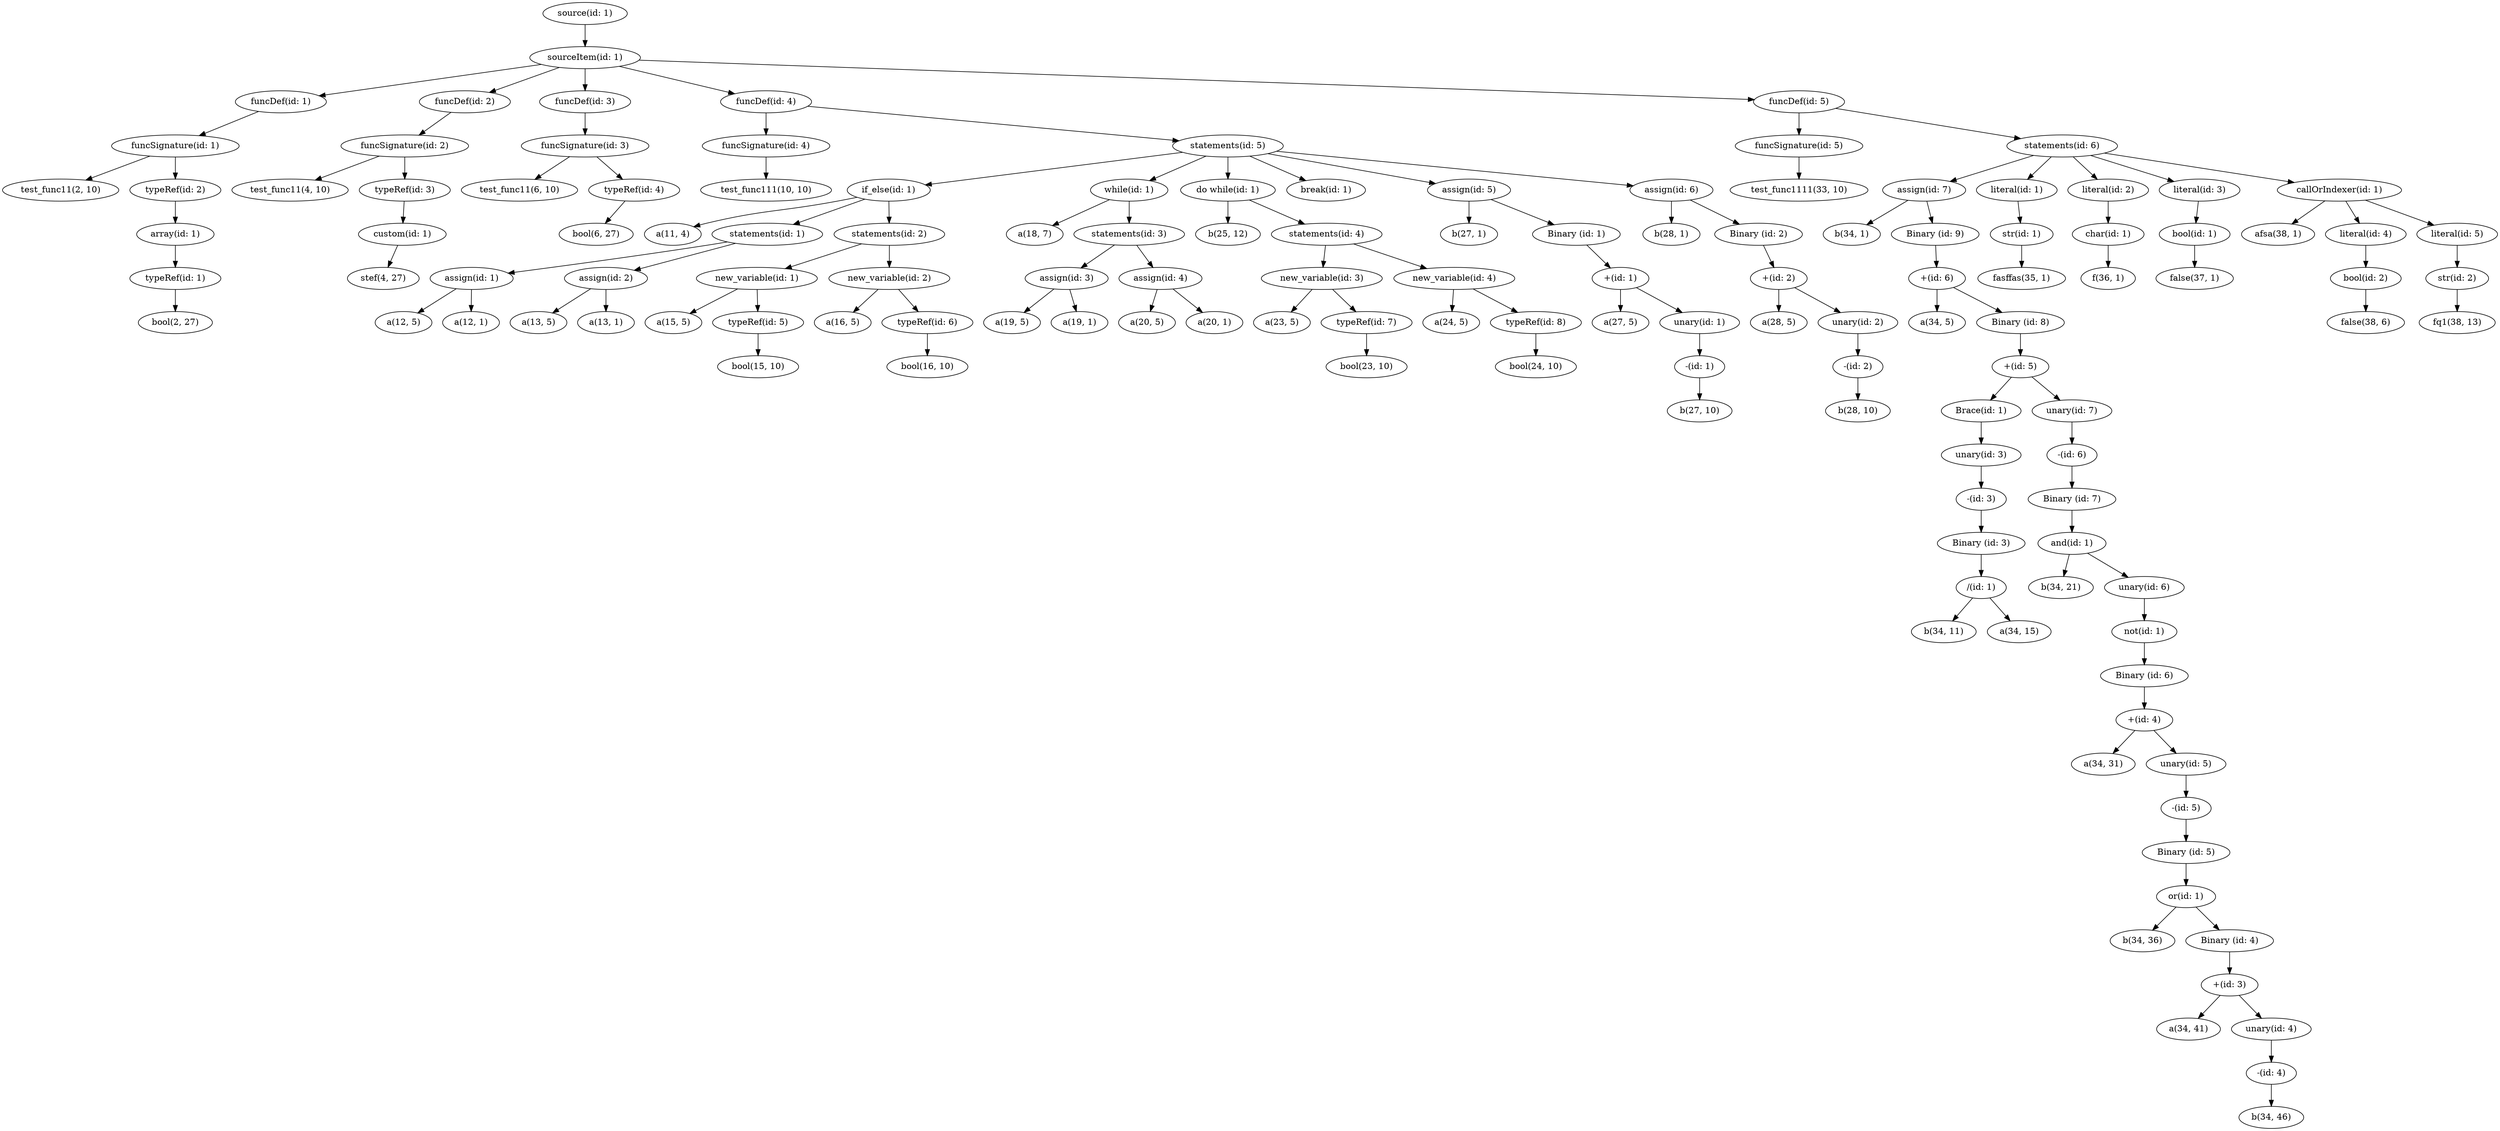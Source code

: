 digraph tree {
    "source(id: 1)";
    "sourceItem(id: 1)";
    "funcDef(id: 1)";
    "funcSignature(id: 1)";
    "test_func11(2, 10)";
    "typeRef(id: 2)";
    "array(id: 1)";
    "typeRef(id: 1)";
    "bool(2, 27)";
    "funcDef(id: 2)";
    "funcSignature(id: 2)";
    "test_func11(4, 10)";
    "typeRef(id: 3)";
    "custom(id: 1)";
    "stef(4, 27)";
    "funcDef(id: 3)";
    "funcSignature(id: 3)";
    "test_func11(6, 10)";
    "typeRef(id: 4)";
    "bool(6, 27)";
    "funcDef(id: 4)";
    "funcSignature(id: 4)";
    "test_func111(10, 10)";
    "statements(id: 5)";
    "if_else(id: 1)";
    "a(11, 4)";
    "statements(id: 1)";
    "assign(id: 1)";
    "a(12, 5)";
    "a(12, 1)";
    "assign(id: 2)";
    "a(13, 5)";
    "a(13, 1)";
    "statements(id: 2)";
    "new_variable(id: 1)";
    "a(15, 5)";
    "typeRef(id: 5)";
    "bool(15, 10)";
    "new_variable(id: 2)";
    "a(16, 5)";
    "typeRef(id: 6)";
    "bool(16, 10)";
    "while(id: 1)";
    "a(18, 7)";
    "statements(id: 3)";
    "assign(id: 3)";
    "a(19, 5)";
    "a(19, 1)";
    "assign(id: 4)";
    "a(20, 5)";
    "a(20, 1)";
    "do while(id: 1)";
    "b(25, 12)";
    "statements(id: 4)";
    "new_variable(id: 3)";
    "a(23, 5)";
    "typeRef(id: 7)";
    "bool(23, 10)";
    "new_variable(id: 4)";
    "a(24, 5)";
    "typeRef(id: 8)";
    "bool(24, 10)";
    "break(id: 1)";
    "assign(id: 5)";
    "b(27, 1)";
    "Binary (id: 1)";
    "+(id: 1)";
    "a(27, 5)";
    "unary(id: 1)";
    "-(id: 1)";
    "b(27, 10)";
    "assign(id: 6)";
    "b(28, 1)";
    "Binary (id: 2)";
    "+(id: 2)";
    "a(28, 5)";
    "unary(id: 2)";
    "-(id: 2)";
    "b(28, 10)";
    "funcDef(id: 5)";
    "funcSignature(id: 5)";
    "test_func1111(33, 10)";
    "statements(id: 6)";
    "assign(id: 7)";
    "b(34, 1)";
    "Binary (id: 9)";
    "+(id: 6)";
    "a(34, 5)";
    "Binary (id: 8)";
    "+(id: 5)";
    "Brace(id: 1)";
    "unary(id: 3)";
    "-(id: 3)";
    "Binary (id: 3)";
    "/(id: 1)";
    "b(34, 11)";
    "a(34, 15)";
    "unary(id: 7)";
    "-(id: 6)";
    "Binary (id: 7)";
    "and(id: 1)";
    "b(34, 21)";
    "unary(id: 6)";
    "not(id: 1)";
    "Binary (id: 6)";
    "+(id: 4)";
    "a(34, 31)";
    "unary(id: 5)";
    "-(id: 5)";
    "Binary (id: 5)";
    "or(id: 1)";
    "b(34, 36)";
    "Binary (id: 4)";
    "+(id: 3)";
    "a(34, 41)";
    "unary(id: 4)";
    "-(id: 4)";
    "b(34, 46)";
    "literal(id: 1)";
    "str(id: 1)";
    "fasffas(35, 1)";
    "literal(id: 2)";
    "char(id: 1)";
    "f(36, 1)";
    "literal(id: 3)";
    "bool(id: 1)";
    "false(37, 1)";
    "callOrIndexer(id: 1)";
    "afsa(38, 1)";
    "literal(id: 4)";
    "bool(id: 2)";
    "false(38, 6)";
    "literal(id: 5)";
    "str(id: 2)";
    "fq1(38, 13)";
    "source(id: 1)" -> "sourceItem(id: 1)";
    "sourceItem(id: 1)" -> "funcDef(id: 1)";
    "sourceItem(id: 1)" -> "funcDef(id: 2)";
    "sourceItem(id: 1)" -> "funcDef(id: 3)";
    "sourceItem(id: 1)" -> "funcDef(id: 4)";
    "sourceItem(id: 1)" -> "funcDef(id: 5)";
    "funcDef(id: 1)" -> "funcSignature(id: 1)";
    "funcSignature(id: 1)" -> "test_func11(2, 10)";
    "funcSignature(id: 1)" -> "typeRef(id: 2)";
    "typeRef(id: 2)" -> "array(id: 1)";
    "array(id: 1)" -> "typeRef(id: 1)";
    "typeRef(id: 1)" -> "bool(2, 27)";
    "funcDef(id: 2)" -> "funcSignature(id: 2)";
    "funcSignature(id: 2)" -> "test_func11(4, 10)";
    "funcSignature(id: 2)" -> "typeRef(id: 3)";
    "typeRef(id: 3)" -> "custom(id: 1)";
    "custom(id: 1)" -> "stef(4, 27)";
    "funcDef(id: 3)" -> "funcSignature(id: 3)";
    "funcSignature(id: 3)" -> "test_func11(6, 10)";
    "funcSignature(id: 3)" -> "typeRef(id: 4)";
    "typeRef(id: 4)" -> "bool(6, 27)";
    "funcDef(id: 4)" -> "funcSignature(id: 4)";
    "funcDef(id: 4)" -> "statements(id: 5)";
    "funcSignature(id: 4)" -> "test_func111(10, 10)";
    "statements(id: 5)" -> "if_else(id: 1)";
    "statements(id: 5)" -> "while(id: 1)";
    "statements(id: 5)" -> "do while(id: 1)";
    "statements(id: 5)" -> "break(id: 1)";
    "statements(id: 5)" -> "assign(id: 5)";
    "statements(id: 5)" -> "assign(id: 6)";
    "if_else(id: 1)" -> "a(11, 4)";
    "if_else(id: 1)" -> "statements(id: 1)";
    "if_else(id: 1)" -> "statements(id: 2)";
    "statements(id: 1)" -> "assign(id: 1)";
    "statements(id: 1)" -> "assign(id: 2)";
    "assign(id: 1)" -> "a(12, 5)";
    "assign(id: 1)" -> "a(12, 1)";
    "assign(id: 2)" -> "a(13, 5)";
    "assign(id: 2)" -> "a(13, 1)";
    "statements(id: 2)" -> "new_variable(id: 1)";
    "statements(id: 2)" -> "new_variable(id: 2)";
    "new_variable(id: 1)" -> "a(15, 5)";
    "new_variable(id: 1)" -> "typeRef(id: 5)";
    "typeRef(id: 5)" -> "bool(15, 10)";
    "new_variable(id: 2)" -> "a(16, 5)";
    "new_variable(id: 2)" -> "typeRef(id: 6)";
    "typeRef(id: 6)" -> "bool(16, 10)";
    "while(id: 1)" -> "a(18, 7)";
    "while(id: 1)" -> "statements(id: 3)";
    "statements(id: 3)" -> "assign(id: 3)";
    "statements(id: 3)" -> "assign(id: 4)";
    "assign(id: 3)" -> "a(19, 5)";
    "assign(id: 3)" -> "a(19, 1)";
    "assign(id: 4)" -> "a(20, 5)";
    "assign(id: 4)" -> "a(20, 1)";
    "do while(id: 1)" -> "b(25, 12)";
    "do while(id: 1)" -> "statements(id: 4)";
    "statements(id: 4)" -> "new_variable(id: 3)";
    "statements(id: 4)" -> "new_variable(id: 4)";
    "new_variable(id: 3)" -> "a(23, 5)";
    "new_variable(id: 3)" -> "typeRef(id: 7)";
    "typeRef(id: 7)" -> "bool(23, 10)";
    "new_variable(id: 4)" -> "a(24, 5)";
    "new_variable(id: 4)" -> "typeRef(id: 8)";
    "typeRef(id: 8)" -> "bool(24, 10)";
    "assign(id: 5)" -> "b(27, 1)";
    "assign(id: 5)" -> "Binary (id: 1)";
    "Binary (id: 1)" -> "+(id: 1)";
    "+(id: 1)" -> "a(27, 5)";
    "+(id: 1)" -> "unary(id: 1)";
    "unary(id: 1)" -> "-(id: 1)";
    "-(id: 1)" -> "b(27, 10)";
    "assign(id: 6)" -> "b(28, 1)";
    "assign(id: 6)" -> "Binary (id: 2)";
    "Binary (id: 2)" -> "+(id: 2)";
    "+(id: 2)" -> "a(28, 5)";
    "+(id: 2)" -> "unary(id: 2)";
    "unary(id: 2)" -> "-(id: 2)";
    "-(id: 2)" -> "b(28, 10)";
    "funcDef(id: 5)" -> "funcSignature(id: 5)";
    "funcDef(id: 5)" -> "statements(id: 6)";
    "funcSignature(id: 5)" -> "test_func1111(33, 10)";
    "statements(id: 6)" -> "assign(id: 7)";
    "statements(id: 6)" -> "literal(id: 1)";
    "statements(id: 6)" -> "literal(id: 2)";
    "statements(id: 6)" -> "literal(id: 3)";
    "statements(id: 6)" -> "callOrIndexer(id: 1)";
    "assign(id: 7)" -> "b(34, 1)";
    "assign(id: 7)" -> "Binary (id: 9)";
    "Binary (id: 9)" -> "+(id: 6)";
    "+(id: 6)" -> "a(34, 5)";
    "+(id: 6)" -> "Binary (id: 8)";
    "Binary (id: 8)" -> "+(id: 5)";
    "+(id: 5)" -> "Brace(id: 1)";
    "+(id: 5)" -> "unary(id: 7)";
    "Brace(id: 1)" -> "unary(id: 3)";
    "unary(id: 3)" -> "-(id: 3)";
    "-(id: 3)" -> "Binary (id: 3)";
    "Binary (id: 3)" -> "/(id: 1)";
    "/(id: 1)" -> "b(34, 11)";
    "/(id: 1)" -> "a(34, 15)";
    "unary(id: 7)" -> "-(id: 6)";
    "-(id: 6)" -> "Binary (id: 7)";
    "Binary (id: 7)" -> "and(id: 1)";
    "and(id: 1)" -> "b(34, 21)";
    "and(id: 1)" -> "unary(id: 6)";
    "unary(id: 6)" -> "not(id: 1)";
    "not(id: 1)" -> "Binary (id: 6)";
    "Binary (id: 6)" -> "+(id: 4)";
    "+(id: 4)" -> "a(34, 31)";
    "+(id: 4)" -> "unary(id: 5)";
    "unary(id: 5)" -> "-(id: 5)";
    "-(id: 5)" -> "Binary (id: 5)";
    "Binary (id: 5)" -> "or(id: 1)";
    "or(id: 1)" -> "b(34, 36)";
    "or(id: 1)" -> "Binary (id: 4)";
    "Binary (id: 4)" -> "+(id: 3)";
    "+(id: 3)" -> "a(34, 41)";
    "+(id: 3)" -> "unary(id: 4)";
    "unary(id: 4)" -> "-(id: 4)";
    "-(id: 4)" -> "b(34, 46)";
    "literal(id: 1)" -> "str(id: 1)";
    "str(id: 1)" -> "fasffas(35, 1)";
    "literal(id: 2)" -> "char(id: 1)";
    "char(id: 1)" -> "f(36, 1)";
    "literal(id: 3)" -> "bool(id: 1)";
    "bool(id: 1)" -> "false(37, 1)";
    "callOrIndexer(id: 1)" -> "afsa(38, 1)";
    "callOrIndexer(id: 1)" -> "literal(id: 4)";
    "callOrIndexer(id: 1)" -> "literal(id: 5)";
    "literal(id: 4)" -> "bool(id: 2)";
    "bool(id: 2)" -> "false(38, 6)";
    "literal(id: 5)" -> "str(id: 2)";
    "str(id: 2)" -> "fq1(38, 13)";
}
